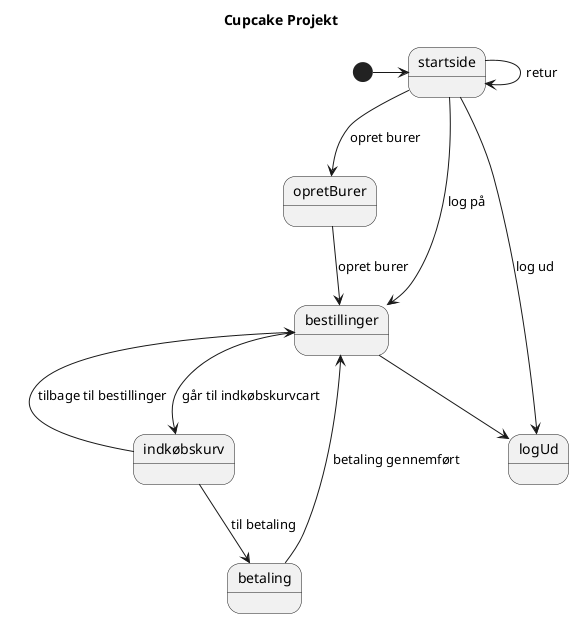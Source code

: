 @startuml

Title Cupcake Projekt

State startside
State opretBurer
State logUd
State bestillinger
State indkøbskurv
State betaling


[*] -> startside
startside --> startside : retur
startside --> bestillinger : log på
bestillinger --> indkøbskurv : går til indkøbskurvcart
indkøbskurv --> bestillinger : tilbage til bestillinger
indkøbskurv --> betaling : til betaling
betaling --> bestillinger : betaling gennemført
bestillinger --> logUd
startside --> logUd : log ud

startside --> opretBurer : opret burer
opretBurer --> bestillinger : opret burer

@enduml
